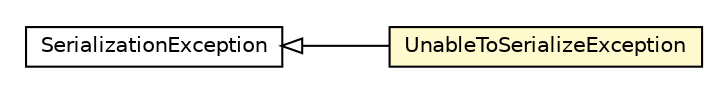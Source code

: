 #!/usr/local/bin/dot
#
# Class diagram 
# Generated by UMLGraph version R5_6-24-gf6e263 (http://www.umlgraph.org/)
#

digraph G {
	edge [fontname="Helvetica",fontsize=10,labelfontname="Helvetica",labelfontsize=10];
	node [fontname="Helvetica",fontsize=10,shape=plaintext];
	nodesep=0.25;
	ranksep=0.5;
	rankdir=LR;
	// org.turbogwt.net.serialization.client.UnableToSerializeException
	c5176 [label=<<table title="org.turbogwt.net.serialization.client.UnableToSerializeException" border="0" cellborder="1" cellspacing="0" cellpadding="2" port="p" bgcolor="lemonChiffon" href="./UnableToSerializeException.html">
		<tr><td><table border="0" cellspacing="0" cellpadding="1">
<tr><td align="center" balign="center"> UnableToSerializeException </td></tr>
		</table></td></tr>
		</table>>, URL="./UnableToSerializeException.html", fontname="Helvetica", fontcolor="black", fontsize=10.0];
	// org.turbogwt.net.serialization.client.SerializationException
	c5177 [label=<<table title="org.turbogwt.net.serialization.client.SerializationException" border="0" cellborder="1" cellspacing="0" cellpadding="2" port="p" href="./SerializationException.html">
		<tr><td><table border="0" cellspacing="0" cellpadding="1">
<tr><td align="center" balign="center"> SerializationException </td></tr>
		</table></td></tr>
		</table>>, URL="./SerializationException.html", fontname="Helvetica", fontcolor="black", fontsize=10.0];
	//org.turbogwt.net.serialization.client.UnableToSerializeException extends org.turbogwt.net.serialization.client.SerializationException
	c5177:p -> c5176:p [dir=back,arrowtail=empty];
}

